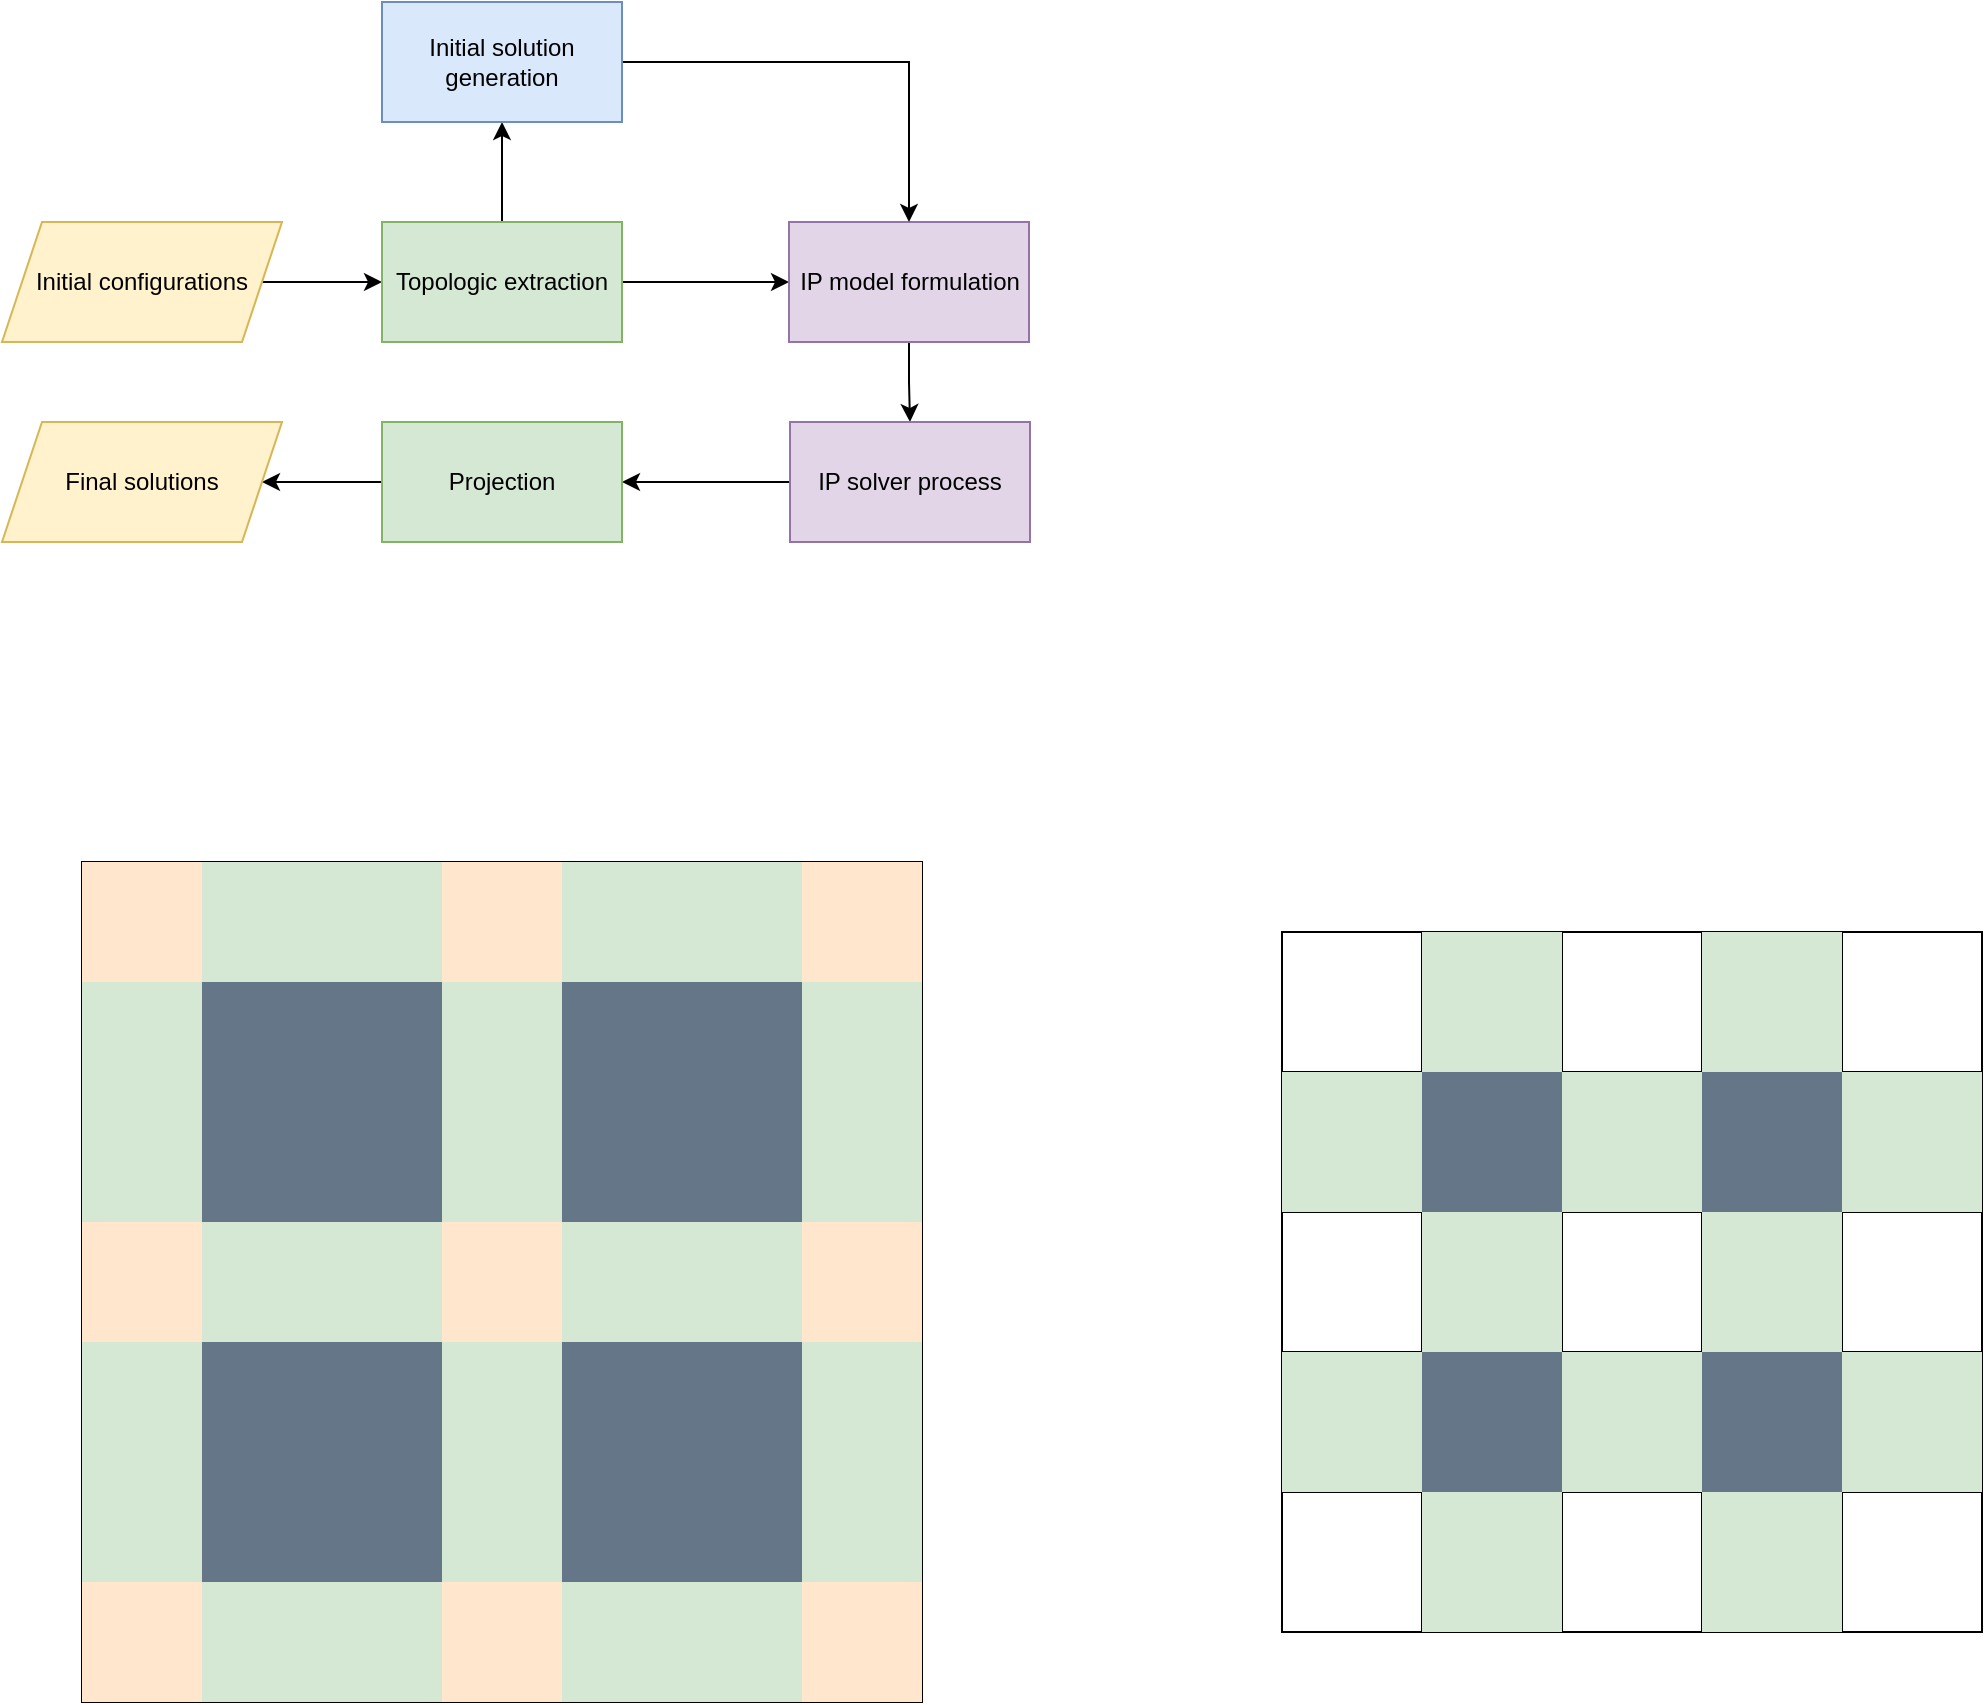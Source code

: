 <mxfile version="14.5.3" type="github">
  <diagram id="I2StB4HqvmvGapNNE5oy" name="Page-1">
    <mxGraphModel dx="1176" dy="695" grid="1" gridSize="10" guides="1" tooltips="1" connect="1" arrows="1" fold="1" page="1" pageScale="1" pageWidth="827" pageHeight="1169" math="0" shadow="0">
      <root>
        <mxCell id="0" />
        <mxCell id="1" parent="0" />
        <mxCell id="PMEJsE3CoTqAWys0NIsd-4" style="edgeStyle=orthogonalEdgeStyle;rounded=0;orthogonalLoop=1;jettySize=auto;html=1;exitX=1;exitY=0.5;exitDx=0;exitDy=0;entryX=0;entryY=0.5;entryDx=0;entryDy=0;" parent="1" source="PMEJsE3CoTqAWys0NIsd-5" target="PMEJsE3CoTqAWys0NIsd-2" edge="1">
          <mxGeometry relative="1" as="geometry">
            <mxPoint x="170" y="360" as="sourcePoint" />
          </mxGeometry>
        </mxCell>
        <mxCell id="PMEJsE3CoTqAWys0NIsd-7" value="" style="edgeStyle=orthogonalEdgeStyle;rounded=0;orthogonalLoop=1;jettySize=auto;html=1;" parent="1" source="PMEJsE3CoTqAWys0NIsd-2" target="PMEJsE3CoTqAWys0NIsd-6" edge="1">
          <mxGeometry relative="1" as="geometry" />
        </mxCell>
        <mxCell id="PMEJsE3CoTqAWys0NIsd-10" value="" style="edgeStyle=orthogonalEdgeStyle;rounded=0;orthogonalLoop=1;jettySize=auto;html=1;" parent="1" source="PMEJsE3CoTqAWys0NIsd-2" target="PMEJsE3CoTqAWys0NIsd-9" edge="1">
          <mxGeometry relative="1" as="geometry" />
        </mxCell>
        <mxCell id="PMEJsE3CoTqAWys0NIsd-2" value="Topologic extraction" style="rounded=0;whiteSpace=wrap;html=1;fillColor=#d5e8d4;strokeColor=#82b366;" parent="1" vertex="1">
          <mxGeometry x="210" y="330" width="120" height="60" as="geometry" />
        </mxCell>
        <mxCell id="PMEJsE3CoTqAWys0NIsd-5" value="Initial configurations" style="shape=parallelogram;perimeter=parallelogramPerimeter;whiteSpace=wrap;html=1;fixedSize=1;fillColor=#fff2cc;strokeColor=#d6b656;" parent="1" vertex="1">
          <mxGeometry x="20" y="330" width="140" height="60" as="geometry" />
        </mxCell>
        <mxCell id="PMEJsE3CoTqAWys0NIsd-13" value="" style="edgeStyle=orthogonalEdgeStyle;rounded=0;orthogonalLoop=1;jettySize=auto;html=1;" parent="1" source="PMEJsE3CoTqAWys0NIsd-6" target="PMEJsE3CoTqAWys0NIsd-12" edge="1">
          <mxGeometry relative="1" as="geometry" />
        </mxCell>
        <mxCell id="PMEJsE3CoTqAWys0NIsd-6" value="IP model formulation" style="rounded=0;whiteSpace=wrap;html=1;fillColor=#e1d5e7;strokeColor=#9673a6;" parent="1" vertex="1">
          <mxGeometry x="413.5" y="330" width="120" height="60" as="geometry" />
        </mxCell>
        <mxCell id="PMEJsE3CoTqAWys0NIsd-11" style="edgeStyle=orthogonalEdgeStyle;rounded=0;orthogonalLoop=1;jettySize=auto;html=1;exitX=1;exitY=0.5;exitDx=0;exitDy=0;entryX=0.5;entryY=0;entryDx=0;entryDy=0;" parent="1" source="PMEJsE3CoTqAWys0NIsd-9" target="PMEJsE3CoTqAWys0NIsd-6" edge="1">
          <mxGeometry relative="1" as="geometry" />
        </mxCell>
        <mxCell id="PMEJsE3CoTqAWys0NIsd-9" value="Initial solution generation" style="whiteSpace=wrap;html=1;rounded=0;fillColor=#dae8fc;strokeColor=#6c8ebf;" parent="1" vertex="1">
          <mxGeometry x="210" y="220" width="120" height="60" as="geometry" />
        </mxCell>
        <mxCell id="PMEJsE3CoTqAWys0NIsd-18" value="" style="edgeStyle=orthogonalEdgeStyle;rounded=0;orthogonalLoop=1;jettySize=auto;html=1;" parent="1" source="PMEJsE3CoTqAWys0NIsd-12" target="PMEJsE3CoTqAWys0NIsd-14" edge="1">
          <mxGeometry relative="1" as="geometry" />
        </mxCell>
        <mxCell id="PMEJsE3CoTqAWys0NIsd-12" value="IP solver process" style="whiteSpace=wrap;html=1;rounded=0;fillColor=#e1d5e7;strokeColor=#9673a6;" parent="1" vertex="1">
          <mxGeometry x="414" y="430" width="120" height="60" as="geometry" />
        </mxCell>
        <mxCell id="PMEJsE3CoTqAWys0NIsd-17" value="" style="edgeStyle=orthogonalEdgeStyle;rounded=0;orthogonalLoop=1;jettySize=auto;html=1;" parent="1" source="PMEJsE3CoTqAWys0NIsd-14" target="PMEJsE3CoTqAWys0NIsd-16" edge="1">
          <mxGeometry relative="1" as="geometry" />
        </mxCell>
        <mxCell id="PMEJsE3CoTqAWys0NIsd-14" value="Projection" style="whiteSpace=wrap;html=1;rounded=0;fillColor=#d5e8d4;strokeColor=#82b366;" parent="1" vertex="1">
          <mxGeometry x="210" y="430" width="120" height="60" as="geometry" />
        </mxCell>
        <mxCell id="PMEJsE3CoTqAWys0NIsd-16" value="Final solutions" style="shape=parallelogram;perimeter=parallelogramPerimeter;whiteSpace=wrap;html=1;fixedSize=1;rounded=0;fillColor=#fff2cc;strokeColor=#d6b656;" parent="1" vertex="1">
          <mxGeometry x="20" y="430" width="140" height="60" as="geometry" />
        </mxCell>
        <mxCell id="oNIAzY-AN2ZQxvYKMyRC-1" value="" style="shape=table;html=1;whiteSpace=wrap;startSize=0;container=1;collapsible=0;childLayout=tableLayout;" vertex="1" parent="1">
          <mxGeometry x="60" y="650" width="420" height="420" as="geometry" />
        </mxCell>
        <mxCell id="oNIAzY-AN2ZQxvYKMyRC-2" value="" style="shape=partialRectangle;html=1;whiteSpace=wrap;collapsible=0;dropTarget=0;pointerEvents=0;fillColor=none;top=0;left=0;bottom=0;right=0;points=[[0,0.5],[1,0.5]];portConstraint=eastwest;" vertex="1" parent="oNIAzY-AN2ZQxvYKMyRC-1">
          <mxGeometry width="420" height="60" as="geometry" />
        </mxCell>
        <mxCell id="oNIAzY-AN2ZQxvYKMyRC-3" value="" style="shape=partialRectangle;html=1;whiteSpace=wrap;connectable=0;overflow=hidden;fillColor=#ffe6cc;top=0;left=0;bottom=0;right=0;strokeColor=#d79b00;" vertex="1" parent="oNIAzY-AN2ZQxvYKMyRC-2">
          <mxGeometry width="60" height="60" as="geometry" />
        </mxCell>
        <mxCell id="oNIAzY-AN2ZQxvYKMyRC-4" value="" style="shape=partialRectangle;html=1;whiteSpace=wrap;connectable=0;overflow=hidden;fillColor=#d5e8d4;top=0;left=0;bottom=0;right=0;strokeColor=#82b366;" vertex="1" parent="oNIAzY-AN2ZQxvYKMyRC-2">
          <mxGeometry x="60" width="60" height="60" as="geometry" />
        </mxCell>
        <mxCell id="oNIAzY-AN2ZQxvYKMyRC-5" value="" style="shape=partialRectangle;html=1;whiteSpace=wrap;connectable=0;overflow=hidden;fillColor=#d5e8d4;top=0;left=0;bottom=0;right=0;strokeColor=#82b366;" vertex="1" parent="oNIAzY-AN2ZQxvYKMyRC-2">
          <mxGeometry x="120" width="60" height="60" as="geometry" />
        </mxCell>
        <mxCell id="oNIAzY-AN2ZQxvYKMyRC-6" value="" style="shape=partialRectangle;html=1;whiteSpace=wrap;connectable=0;overflow=hidden;fillColor=#ffe6cc;top=0;left=0;bottom=0;right=0;strokeColor=#d79b00;" vertex="1" parent="oNIAzY-AN2ZQxvYKMyRC-2">
          <mxGeometry x="180" width="60" height="60" as="geometry" />
        </mxCell>
        <mxCell id="oNIAzY-AN2ZQxvYKMyRC-7" value="" style="shape=partialRectangle;html=1;whiteSpace=wrap;connectable=0;overflow=hidden;fillColor=#d5e8d4;top=0;left=0;bottom=0;right=0;strokeColor=#82b366;" vertex="1" parent="oNIAzY-AN2ZQxvYKMyRC-2">
          <mxGeometry x="240" width="60" height="60" as="geometry" />
        </mxCell>
        <mxCell id="oNIAzY-AN2ZQxvYKMyRC-8" value="" style="shape=partialRectangle;html=1;whiteSpace=wrap;connectable=0;overflow=hidden;fillColor=#d5e8d4;top=0;left=0;bottom=0;right=0;strokeColor=#82b366;" vertex="1" parent="oNIAzY-AN2ZQxvYKMyRC-2">
          <mxGeometry x="300" width="60" height="60" as="geometry" />
        </mxCell>
        <mxCell id="oNIAzY-AN2ZQxvYKMyRC-9" value="" style="shape=partialRectangle;html=1;whiteSpace=wrap;connectable=0;overflow=hidden;fillColor=#ffe6cc;top=0;left=0;bottom=0;right=0;strokeColor=#d79b00;" vertex="1" parent="oNIAzY-AN2ZQxvYKMyRC-2">
          <mxGeometry x="360" width="60" height="60" as="geometry" />
        </mxCell>
        <mxCell id="oNIAzY-AN2ZQxvYKMyRC-10" value="" style="shape=partialRectangle;html=1;whiteSpace=wrap;collapsible=0;dropTarget=0;pointerEvents=0;fillColor=none;top=0;left=0;bottom=0;right=0;points=[[0,0.5],[1,0.5]];portConstraint=eastwest;" vertex="1" parent="oNIAzY-AN2ZQxvYKMyRC-1">
          <mxGeometry y="60" width="420" height="60" as="geometry" />
        </mxCell>
        <mxCell id="oNIAzY-AN2ZQxvYKMyRC-11" value="" style="shape=partialRectangle;html=1;whiteSpace=wrap;connectable=0;overflow=hidden;fillColor=#d5e8d4;top=0;left=0;bottom=0;right=0;strokeColor=#82b366;" vertex="1" parent="oNIAzY-AN2ZQxvYKMyRC-10">
          <mxGeometry width="60" height="60" as="geometry" />
        </mxCell>
        <mxCell id="oNIAzY-AN2ZQxvYKMyRC-12" value="" style="shape=partialRectangle;html=1;whiteSpace=wrap;connectable=0;overflow=hidden;fillColor=#647687;top=0;left=0;bottom=0;right=0;strokeColor=#314354;fontColor=#ffffff;" vertex="1" parent="oNIAzY-AN2ZQxvYKMyRC-10">
          <mxGeometry x="60" width="60" height="60" as="geometry" />
        </mxCell>
        <mxCell id="oNIAzY-AN2ZQxvYKMyRC-13" value="" style="shape=partialRectangle;html=1;whiteSpace=wrap;connectable=0;overflow=hidden;fillColor=#647687;top=0;left=0;bottom=0;right=0;strokeColor=#314354;fontColor=#ffffff;" vertex="1" parent="oNIAzY-AN2ZQxvYKMyRC-10">
          <mxGeometry x="120" width="60" height="60" as="geometry" />
        </mxCell>
        <mxCell id="oNIAzY-AN2ZQxvYKMyRC-14" value="" style="shape=partialRectangle;html=1;whiteSpace=wrap;connectable=0;overflow=hidden;fillColor=#d5e8d4;top=0;left=0;bottom=0;right=0;strokeColor=#82b366;" vertex="1" parent="oNIAzY-AN2ZQxvYKMyRC-10">
          <mxGeometry x="180" width="60" height="60" as="geometry" />
        </mxCell>
        <mxCell id="oNIAzY-AN2ZQxvYKMyRC-15" value="" style="shape=partialRectangle;html=1;whiteSpace=wrap;connectable=0;overflow=hidden;fillColor=#647687;top=0;left=0;bottom=0;right=0;strokeColor=#314354;fontColor=#ffffff;" vertex="1" parent="oNIAzY-AN2ZQxvYKMyRC-10">
          <mxGeometry x="240" width="60" height="60" as="geometry" />
        </mxCell>
        <mxCell id="oNIAzY-AN2ZQxvYKMyRC-16" value="" style="shape=partialRectangle;html=1;whiteSpace=wrap;connectable=0;overflow=hidden;fillColor=#647687;top=0;left=0;bottom=0;right=0;strokeColor=#314354;fontColor=#ffffff;" vertex="1" parent="oNIAzY-AN2ZQxvYKMyRC-10">
          <mxGeometry x="300" width="60" height="60" as="geometry" />
        </mxCell>
        <mxCell id="oNIAzY-AN2ZQxvYKMyRC-17" value="" style="shape=partialRectangle;html=1;whiteSpace=wrap;connectable=0;overflow=hidden;fillColor=#d5e8d4;top=0;left=0;bottom=0;right=0;strokeColor=#82b366;" vertex="1" parent="oNIAzY-AN2ZQxvYKMyRC-10">
          <mxGeometry x="360" width="60" height="60" as="geometry" />
        </mxCell>
        <mxCell id="oNIAzY-AN2ZQxvYKMyRC-18" value="" style="shape=partialRectangle;html=1;whiteSpace=wrap;collapsible=0;dropTarget=0;pointerEvents=0;fillColor=none;top=0;left=0;bottom=0;right=0;points=[[0,0.5],[1,0.5]];portConstraint=eastwest;" vertex="1" parent="oNIAzY-AN2ZQxvYKMyRC-1">
          <mxGeometry y="120" width="420" height="60" as="geometry" />
        </mxCell>
        <mxCell id="oNIAzY-AN2ZQxvYKMyRC-19" value="" style="shape=partialRectangle;html=1;whiteSpace=wrap;connectable=0;overflow=hidden;fillColor=#d5e8d4;top=0;left=0;bottom=0;right=0;strokeColor=#82b366;" vertex="1" parent="oNIAzY-AN2ZQxvYKMyRC-18">
          <mxGeometry width="60" height="60" as="geometry" />
        </mxCell>
        <mxCell id="oNIAzY-AN2ZQxvYKMyRC-20" value="" style="shape=partialRectangle;html=1;whiteSpace=wrap;connectable=0;overflow=hidden;fillColor=#647687;top=0;left=0;bottom=0;right=0;strokeColor=#314354;fontColor=#ffffff;" vertex="1" parent="oNIAzY-AN2ZQxvYKMyRC-18">
          <mxGeometry x="60" width="60" height="60" as="geometry" />
        </mxCell>
        <mxCell id="oNIAzY-AN2ZQxvYKMyRC-21" value="" style="shape=partialRectangle;html=1;whiteSpace=wrap;connectable=0;overflow=hidden;fillColor=#647687;top=0;left=0;bottom=0;right=0;strokeColor=#314354;fontColor=#ffffff;" vertex="1" parent="oNIAzY-AN2ZQxvYKMyRC-18">
          <mxGeometry x="120" width="60" height="60" as="geometry" />
        </mxCell>
        <mxCell id="oNIAzY-AN2ZQxvYKMyRC-22" value="" style="shape=partialRectangle;html=1;whiteSpace=wrap;connectable=0;overflow=hidden;fillColor=#d5e8d4;top=0;left=0;bottom=0;right=0;strokeColor=#82b366;" vertex="1" parent="oNIAzY-AN2ZQxvYKMyRC-18">
          <mxGeometry x="180" width="60" height="60" as="geometry" />
        </mxCell>
        <mxCell id="oNIAzY-AN2ZQxvYKMyRC-23" value="" style="shape=partialRectangle;html=1;whiteSpace=wrap;connectable=0;overflow=hidden;fillColor=#647687;top=0;left=0;bottom=0;right=0;strokeColor=#314354;fontColor=#ffffff;" vertex="1" parent="oNIAzY-AN2ZQxvYKMyRC-18">
          <mxGeometry x="240" width="60" height="60" as="geometry" />
        </mxCell>
        <mxCell id="oNIAzY-AN2ZQxvYKMyRC-24" value="" style="shape=partialRectangle;html=1;whiteSpace=wrap;connectable=0;overflow=hidden;fillColor=#647687;top=0;left=0;bottom=0;right=0;strokeColor=#314354;fontColor=#ffffff;" vertex="1" parent="oNIAzY-AN2ZQxvYKMyRC-18">
          <mxGeometry x="300" width="60" height="60" as="geometry" />
        </mxCell>
        <mxCell id="oNIAzY-AN2ZQxvYKMyRC-25" value="" style="shape=partialRectangle;html=1;whiteSpace=wrap;connectable=0;overflow=hidden;fillColor=#d5e8d4;top=0;left=0;bottom=0;right=0;strokeColor=#82b366;" vertex="1" parent="oNIAzY-AN2ZQxvYKMyRC-18">
          <mxGeometry x="360" width="60" height="60" as="geometry" />
        </mxCell>
        <mxCell id="oNIAzY-AN2ZQxvYKMyRC-26" value="" style="shape=partialRectangle;html=1;whiteSpace=wrap;collapsible=0;dropTarget=0;pointerEvents=0;fillColor=none;top=0;left=0;bottom=0;right=0;points=[[0,0.5],[1,0.5]];portConstraint=eastwest;" vertex="1" parent="oNIAzY-AN2ZQxvYKMyRC-1">
          <mxGeometry y="180" width="420" height="60" as="geometry" />
        </mxCell>
        <mxCell id="oNIAzY-AN2ZQxvYKMyRC-27" value="" style="shape=partialRectangle;html=1;whiteSpace=wrap;connectable=0;overflow=hidden;fillColor=#ffe6cc;top=0;left=0;bottom=0;right=0;strokeColor=#d79b00;" vertex="1" parent="oNIAzY-AN2ZQxvYKMyRC-26">
          <mxGeometry width="60" height="60" as="geometry" />
        </mxCell>
        <mxCell id="oNIAzY-AN2ZQxvYKMyRC-28" value="" style="shape=partialRectangle;html=1;whiteSpace=wrap;connectable=0;overflow=hidden;fillColor=#d5e8d4;top=0;left=0;bottom=0;right=0;strokeColor=#82b366;" vertex="1" parent="oNIAzY-AN2ZQxvYKMyRC-26">
          <mxGeometry x="60" width="60" height="60" as="geometry" />
        </mxCell>
        <mxCell id="oNIAzY-AN2ZQxvYKMyRC-29" value="" style="shape=partialRectangle;html=1;whiteSpace=wrap;connectable=0;overflow=hidden;fillColor=#d5e8d4;top=0;left=0;bottom=0;right=0;strokeColor=#82b366;" vertex="1" parent="oNIAzY-AN2ZQxvYKMyRC-26">
          <mxGeometry x="120" width="60" height="60" as="geometry" />
        </mxCell>
        <mxCell id="oNIAzY-AN2ZQxvYKMyRC-30" value="" style="shape=partialRectangle;html=1;whiteSpace=wrap;connectable=0;overflow=hidden;fillColor=#ffe6cc;top=0;left=0;bottom=0;right=0;strokeColor=#d79b00;" vertex="1" parent="oNIAzY-AN2ZQxvYKMyRC-26">
          <mxGeometry x="180" width="60" height="60" as="geometry" />
        </mxCell>
        <mxCell id="oNIAzY-AN2ZQxvYKMyRC-31" value="" style="shape=partialRectangle;html=1;whiteSpace=wrap;connectable=0;overflow=hidden;fillColor=#d5e8d4;top=0;left=0;bottom=0;right=0;strokeColor=#82b366;" vertex="1" parent="oNIAzY-AN2ZQxvYKMyRC-26">
          <mxGeometry x="240" width="60" height="60" as="geometry" />
        </mxCell>
        <mxCell id="oNIAzY-AN2ZQxvYKMyRC-32" value="" style="shape=partialRectangle;html=1;whiteSpace=wrap;connectable=0;overflow=hidden;fillColor=#d5e8d4;top=0;left=0;bottom=0;right=0;strokeColor=#82b366;" vertex="1" parent="oNIAzY-AN2ZQxvYKMyRC-26">
          <mxGeometry x="300" width="60" height="60" as="geometry" />
        </mxCell>
        <mxCell id="oNIAzY-AN2ZQxvYKMyRC-33" value="" style="shape=partialRectangle;html=1;whiteSpace=wrap;connectable=0;overflow=hidden;fillColor=#ffe6cc;top=0;left=0;bottom=0;right=0;strokeColor=#d79b00;" vertex="1" parent="oNIAzY-AN2ZQxvYKMyRC-26">
          <mxGeometry x="360" width="60" height="60" as="geometry" />
        </mxCell>
        <mxCell id="oNIAzY-AN2ZQxvYKMyRC-34" value="" style="shape=partialRectangle;html=1;whiteSpace=wrap;collapsible=0;dropTarget=0;pointerEvents=0;fillColor=none;top=0;left=0;bottom=0;right=0;points=[[0,0.5],[1,0.5]];portConstraint=eastwest;" vertex="1" parent="oNIAzY-AN2ZQxvYKMyRC-1">
          <mxGeometry y="240" width="420" height="60" as="geometry" />
        </mxCell>
        <mxCell id="oNIAzY-AN2ZQxvYKMyRC-35" value="" style="shape=partialRectangle;html=1;whiteSpace=wrap;connectable=0;overflow=hidden;fillColor=#d5e8d4;top=0;left=0;bottom=0;right=0;strokeColor=#82b366;" vertex="1" parent="oNIAzY-AN2ZQxvYKMyRC-34">
          <mxGeometry width="60" height="60" as="geometry" />
        </mxCell>
        <mxCell id="oNIAzY-AN2ZQxvYKMyRC-36" value="" style="shape=partialRectangle;html=1;whiteSpace=wrap;connectable=0;overflow=hidden;fillColor=#647687;top=0;left=0;bottom=0;right=0;strokeColor=#314354;fontColor=#ffffff;" vertex="1" parent="oNIAzY-AN2ZQxvYKMyRC-34">
          <mxGeometry x="60" width="60" height="60" as="geometry" />
        </mxCell>
        <mxCell id="oNIAzY-AN2ZQxvYKMyRC-37" value="" style="shape=partialRectangle;html=1;whiteSpace=wrap;connectable=0;overflow=hidden;fillColor=#647687;top=0;left=0;bottom=0;right=0;strokeColor=#314354;fontColor=#ffffff;" vertex="1" parent="oNIAzY-AN2ZQxvYKMyRC-34">
          <mxGeometry x="120" width="60" height="60" as="geometry" />
        </mxCell>
        <mxCell id="oNIAzY-AN2ZQxvYKMyRC-38" value="" style="shape=partialRectangle;html=1;whiteSpace=wrap;connectable=0;overflow=hidden;fillColor=#d5e8d4;top=0;left=0;bottom=0;right=0;strokeColor=#82b366;" vertex="1" parent="oNIAzY-AN2ZQxvYKMyRC-34">
          <mxGeometry x="180" width="60" height="60" as="geometry" />
        </mxCell>
        <mxCell id="oNIAzY-AN2ZQxvYKMyRC-39" value="" style="shape=partialRectangle;html=1;whiteSpace=wrap;connectable=0;overflow=hidden;fillColor=#647687;top=0;left=0;bottom=0;right=0;strokeColor=#314354;fontColor=#ffffff;" vertex="1" parent="oNIAzY-AN2ZQxvYKMyRC-34">
          <mxGeometry x="240" width="60" height="60" as="geometry" />
        </mxCell>
        <mxCell id="oNIAzY-AN2ZQxvYKMyRC-40" value="" style="shape=partialRectangle;html=1;whiteSpace=wrap;connectable=0;overflow=hidden;fillColor=#647687;top=0;left=0;bottom=0;right=0;strokeColor=#314354;fontColor=#ffffff;" vertex="1" parent="oNIAzY-AN2ZQxvYKMyRC-34">
          <mxGeometry x="300" width="60" height="60" as="geometry" />
        </mxCell>
        <mxCell id="oNIAzY-AN2ZQxvYKMyRC-41" value="" style="shape=partialRectangle;html=1;whiteSpace=wrap;connectable=0;overflow=hidden;fillColor=#d5e8d4;top=0;left=0;bottom=0;right=0;strokeColor=#82b366;" vertex="1" parent="oNIAzY-AN2ZQxvYKMyRC-34">
          <mxGeometry x="360" width="60" height="60" as="geometry" />
        </mxCell>
        <mxCell id="oNIAzY-AN2ZQxvYKMyRC-42" value="" style="shape=partialRectangle;html=1;whiteSpace=wrap;collapsible=0;dropTarget=0;pointerEvents=0;fillColor=none;top=0;left=0;bottom=0;right=0;points=[[0,0.5],[1,0.5]];portConstraint=eastwest;" vertex="1" parent="oNIAzY-AN2ZQxvYKMyRC-1">
          <mxGeometry y="300" width="420" height="60" as="geometry" />
        </mxCell>
        <mxCell id="oNIAzY-AN2ZQxvYKMyRC-43" value="" style="shape=partialRectangle;html=1;whiteSpace=wrap;connectable=0;overflow=hidden;fillColor=#d5e8d4;top=0;left=0;bottom=0;right=0;strokeColor=#82b366;" vertex="1" parent="oNIAzY-AN2ZQxvYKMyRC-42">
          <mxGeometry width="60" height="60" as="geometry" />
        </mxCell>
        <mxCell id="oNIAzY-AN2ZQxvYKMyRC-44" value="" style="shape=partialRectangle;html=1;whiteSpace=wrap;connectable=0;overflow=hidden;fillColor=#647687;top=0;left=0;bottom=0;right=0;strokeColor=#314354;fontColor=#ffffff;" vertex="1" parent="oNIAzY-AN2ZQxvYKMyRC-42">
          <mxGeometry x="60" width="60" height="60" as="geometry" />
        </mxCell>
        <mxCell id="oNIAzY-AN2ZQxvYKMyRC-45" value="" style="shape=partialRectangle;html=1;whiteSpace=wrap;connectable=0;overflow=hidden;fillColor=#647687;top=0;left=0;bottom=0;right=0;strokeColor=#314354;fontColor=#ffffff;" vertex="1" parent="oNIAzY-AN2ZQxvYKMyRC-42">
          <mxGeometry x="120" width="60" height="60" as="geometry" />
        </mxCell>
        <mxCell id="oNIAzY-AN2ZQxvYKMyRC-46" value="" style="shape=partialRectangle;html=1;whiteSpace=wrap;connectable=0;overflow=hidden;fillColor=#d5e8d4;top=0;left=0;bottom=0;right=0;strokeColor=#82b366;" vertex="1" parent="oNIAzY-AN2ZQxvYKMyRC-42">
          <mxGeometry x="180" width="60" height="60" as="geometry" />
        </mxCell>
        <mxCell id="oNIAzY-AN2ZQxvYKMyRC-47" value="" style="shape=partialRectangle;html=1;whiteSpace=wrap;connectable=0;overflow=hidden;fillColor=#647687;top=0;left=0;bottom=0;right=0;strokeColor=#314354;fontColor=#ffffff;" vertex="1" parent="oNIAzY-AN2ZQxvYKMyRC-42">
          <mxGeometry x="240" width="60" height="60" as="geometry" />
        </mxCell>
        <mxCell id="oNIAzY-AN2ZQxvYKMyRC-48" value="" style="shape=partialRectangle;html=1;whiteSpace=wrap;connectable=0;overflow=hidden;fillColor=#647687;top=0;left=0;bottom=0;right=0;strokeColor=#314354;fontColor=#ffffff;" vertex="1" parent="oNIAzY-AN2ZQxvYKMyRC-42">
          <mxGeometry x="300" width="60" height="60" as="geometry" />
        </mxCell>
        <mxCell id="oNIAzY-AN2ZQxvYKMyRC-49" value="" style="shape=partialRectangle;html=1;whiteSpace=wrap;connectable=0;overflow=hidden;fillColor=#d5e8d4;top=0;left=0;bottom=0;right=0;strokeColor=#82b366;" vertex="1" parent="oNIAzY-AN2ZQxvYKMyRC-42">
          <mxGeometry x="360" width="60" height="60" as="geometry" />
        </mxCell>
        <mxCell id="oNIAzY-AN2ZQxvYKMyRC-50" value="" style="shape=partialRectangle;html=1;whiteSpace=wrap;collapsible=0;dropTarget=0;pointerEvents=0;fillColor=none;top=0;left=0;bottom=0;right=0;points=[[0,0.5],[1,0.5]];portConstraint=eastwest;" vertex="1" parent="oNIAzY-AN2ZQxvYKMyRC-1">
          <mxGeometry y="360" width="420" height="60" as="geometry" />
        </mxCell>
        <mxCell id="oNIAzY-AN2ZQxvYKMyRC-51" value="" style="shape=partialRectangle;html=1;whiteSpace=wrap;connectable=0;overflow=hidden;fillColor=#ffe6cc;top=0;left=0;bottom=0;right=0;strokeColor=#d79b00;" vertex="1" parent="oNIAzY-AN2ZQxvYKMyRC-50">
          <mxGeometry width="60" height="60" as="geometry" />
        </mxCell>
        <mxCell id="oNIAzY-AN2ZQxvYKMyRC-52" value="" style="shape=partialRectangle;html=1;whiteSpace=wrap;connectable=0;overflow=hidden;fillColor=#d5e8d4;top=0;left=0;bottom=0;right=0;strokeColor=#82b366;" vertex="1" parent="oNIAzY-AN2ZQxvYKMyRC-50">
          <mxGeometry x="60" width="60" height="60" as="geometry" />
        </mxCell>
        <mxCell id="oNIAzY-AN2ZQxvYKMyRC-53" value="" style="shape=partialRectangle;html=1;whiteSpace=wrap;connectable=0;overflow=hidden;fillColor=#d5e8d4;top=0;left=0;bottom=0;right=0;strokeColor=#82b366;" vertex="1" parent="oNIAzY-AN2ZQxvYKMyRC-50">
          <mxGeometry x="120" width="60" height="60" as="geometry" />
        </mxCell>
        <mxCell id="oNIAzY-AN2ZQxvYKMyRC-54" value="" style="shape=partialRectangle;html=1;whiteSpace=wrap;connectable=0;overflow=hidden;fillColor=#ffe6cc;top=0;left=0;bottom=0;right=0;strokeColor=#d79b00;" vertex="1" parent="oNIAzY-AN2ZQxvYKMyRC-50">
          <mxGeometry x="180" width="60" height="60" as="geometry" />
        </mxCell>
        <mxCell id="oNIAzY-AN2ZQxvYKMyRC-55" value="" style="shape=partialRectangle;html=1;whiteSpace=wrap;connectable=0;overflow=hidden;fillColor=#d5e8d4;top=0;left=0;bottom=0;right=0;strokeColor=#82b366;" vertex="1" parent="oNIAzY-AN2ZQxvYKMyRC-50">
          <mxGeometry x="240" width="60" height="60" as="geometry" />
        </mxCell>
        <mxCell id="oNIAzY-AN2ZQxvYKMyRC-56" value="" style="shape=partialRectangle;html=1;whiteSpace=wrap;connectable=0;overflow=hidden;fillColor=#d5e8d4;top=0;left=0;bottom=0;right=0;strokeColor=#82b366;" vertex="1" parent="oNIAzY-AN2ZQxvYKMyRC-50">
          <mxGeometry x="300" width="60" height="60" as="geometry" />
        </mxCell>
        <mxCell id="oNIAzY-AN2ZQxvYKMyRC-57" value="" style="shape=partialRectangle;html=1;whiteSpace=wrap;connectable=0;overflow=hidden;fillColor=#ffe6cc;top=0;left=0;bottom=0;right=0;strokeColor=#d79b00;" vertex="1" parent="oNIAzY-AN2ZQxvYKMyRC-50">
          <mxGeometry x="360" width="60" height="60" as="geometry" />
        </mxCell>
        <mxCell id="oNIAzY-AN2ZQxvYKMyRC-58" value="" style="shape=table;html=1;whiteSpace=wrap;startSize=0;container=1;collapsible=0;childLayout=tableLayout;" vertex="1" parent="1">
          <mxGeometry x="660" y="685" width="350" height="350" as="geometry" />
        </mxCell>
        <mxCell id="oNIAzY-AN2ZQxvYKMyRC-59" value="" style="shape=partialRectangle;html=1;whiteSpace=wrap;collapsible=0;dropTarget=0;pointerEvents=0;fillColor=none;top=0;left=0;bottom=0;right=0;points=[[0,0.5],[1,0.5]];portConstraint=eastwest;" vertex="1" parent="oNIAzY-AN2ZQxvYKMyRC-58">
          <mxGeometry width="350" height="70" as="geometry" />
        </mxCell>
        <mxCell id="oNIAzY-AN2ZQxvYKMyRC-60" value="" style="shape=partialRectangle;html=1;whiteSpace=wrap;connectable=0;overflow=hidden;fillColor=none;top=0;left=0;bottom=0;right=0;" vertex="1" parent="oNIAzY-AN2ZQxvYKMyRC-59">
          <mxGeometry width="70" height="70" as="geometry" />
        </mxCell>
        <mxCell id="oNIAzY-AN2ZQxvYKMyRC-61" value="" style="shape=partialRectangle;html=1;whiteSpace=wrap;connectable=0;overflow=hidden;fillColor=#d5e8d4;top=0;left=0;bottom=0;right=0;strokeColor=#82b366;" vertex="1" parent="oNIAzY-AN2ZQxvYKMyRC-59">
          <mxGeometry x="70" width="70" height="70" as="geometry" />
        </mxCell>
        <mxCell id="oNIAzY-AN2ZQxvYKMyRC-62" value="" style="shape=partialRectangle;html=1;whiteSpace=wrap;connectable=0;overflow=hidden;fillColor=none;top=0;left=0;bottom=0;right=0;" vertex="1" parent="oNIAzY-AN2ZQxvYKMyRC-59">
          <mxGeometry x="140" width="70" height="70" as="geometry" />
        </mxCell>
        <mxCell id="oNIAzY-AN2ZQxvYKMyRC-63" value="" style="shape=partialRectangle;html=1;whiteSpace=wrap;connectable=0;overflow=hidden;fillColor=#d5e8d4;top=0;left=0;bottom=0;right=0;strokeColor=#82b366;" vertex="1" parent="oNIAzY-AN2ZQxvYKMyRC-59">
          <mxGeometry x="210" width="70" height="70" as="geometry" />
        </mxCell>
        <mxCell id="oNIAzY-AN2ZQxvYKMyRC-64" value="" style="shape=partialRectangle;html=1;whiteSpace=wrap;connectable=0;overflow=hidden;fillColor=none;top=0;left=0;bottom=0;right=0;" vertex="1" parent="oNIAzY-AN2ZQxvYKMyRC-59">
          <mxGeometry x="280" width="70" height="70" as="geometry" />
        </mxCell>
        <mxCell id="oNIAzY-AN2ZQxvYKMyRC-65" value="" style="shape=partialRectangle;html=1;whiteSpace=wrap;collapsible=0;dropTarget=0;pointerEvents=0;fillColor=none;top=0;left=0;bottom=0;right=0;points=[[0,0.5],[1,0.5]];portConstraint=eastwest;" vertex="1" parent="oNIAzY-AN2ZQxvYKMyRC-58">
          <mxGeometry y="70" width="350" height="70" as="geometry" />
        </mxCell>
        <mxCell id="oNIAzY-AN2ZQxvYKMyRC-66" value="" style="shape=partialRectangle;html=1;whiteSpace=wrap;connectable=0;overflow=hidden;fillColor=#d5e8d4;top=0;left=0;bottom=0;right=0;strokeColor=#82b366;" vertex="1" parent="oNIAzY-AN2ZQxvYKMyRC-65">
          <mxGeometry width="70" height="70" as="geometry" />
        </mxCell>
        <mxCell id="oNIAzY-AN2ZQxvYKMyRC-67" value="" style="shape=partialRectangle;html=1;whiteSpace=wrap;connectable=0;overflow=hidden;fillColor=#647687;top=0;left=0;bottom=0;right=0;strokeColor=#314354;fontColor=#ffffff;" vertex="1" parent="oNIAzY-AN2ZQxvYKMyRC-65">
          <mxGeometry x="70" width="70" height="70" as="geometry" />
        </mxCell>
        <mxCell id="oNIAzY-AN2ZQxvYKMyRC-68" value="" style="shape=partialRectangle;html=1;whiteSpace=wrap;connectable=0;overflow=hidden;fillColor=#d5e8d4;top=0;left=0;bottom=0;right=0;strokeColor=#82b366;" vertex="1" parent="oNIAzY-AN2ZQxvYKMyRC-65">
          <mxGeometry x="140" width="70" height="70" as="geometry" />
        </mxCell>
        <mxCell id="oNIAzY-AN2ZQxvYKMyRC-69" value="" style="shape=partialRectangle;html=1;whiteSpace=wrap;connectable=0;overflow=hidden;fillColor=#647687;top=0;left=0;bottom=0;right=0;strokeColor=#314354;fontColor=#ffffff;" vertex="1" parent="oNIAzY-AN2ZQxvYKMyRC-65">
          <mxGeometry x="210" width="70" height="70" as="geometry" />
        </mxCell>
        <mxCell id="oNIAzY-AN2ZQxvYKMyRC-70" value="" style="shape=partialRectangle;html=1;whiteSpace=wrap;connectable=0;overflow=hidden;fillColor=#d5e8d4;top=0;left=0;bottom=0;right=0;strokeColor=#82b366;" vertex="1" parent="oNIAzY-AN2ZQxvYKMyRC-65">
          <mxGeometry x="280" width="70" height="70" as="geometry" />
        </mxCell>
        <mxCell id="oNIAzY-AN2ZQxvYKMyRC-71" value="" style="shape=partialRectangle;html=1;whiteSpace=wrap;collapsible=0;dropTarget=0;pointerEvents=0;fillColor=none;top=0;left=0;bottom=0;right=0;points=[[0,0.5],[1,0.5]];portConstraint=eastwest;" vertex="1" parent="oNIAzY-AN2ZQxvYKMyRC-58">
          <mxGeometry y="140" width="350" height="70" as="geometry" />
        </mxCell>
        <mxCell id="oNIAzY-AN2ZQxvYKMyRC-72" value="" style="shape=partialRectangle;html=1;whiteSpace=wrap;connectable=0;overflow=hidden;fillColor=none;top=0;left=0;bottom=0;right=0;" vertex="1" parent="oNIAzY-AN2ZQxvYKMyRC-71">
          <mxGeometry width="70" height="70" as="geometry" />
        </mxCell>
        <mxCell id="oNIAzY-AN2ZQxvYKMyRC-73" value="" style="shape=partialRectangle;html=1;whiteSpace=wrap;connectable=0;overflow=hidden;fillColor=#d5e8d4;top=0;left=0;bottom=0;right=0;strokeColor=#82b366;" vertex="1" parent="oNIAzY-AN2ZQxvYKMyRC-71">
          <mxGeometry x="70" width="70" height="70" as="geometry" />
        </mxCell>
        <mxCell id="oNIAzY-AN2ZQxvYKMyRC-74" value="" style="shape=partialRectangle;html=1;whiteSpace=wrap;connectable=0;overflow=hidden;fillColor=none;top=0;left=0;bottom=0;right=0;" vertex="1" parent="oNIAzY-AN2ZQxvYKMyRC-71">
          <mxGeometry x="140" width="70" height="70" as="geometry" />
        </mxCell>
        <mxCell id="oNIAzY-AN2ZQxvYKMyRC-75" value="" style="shape=partialRectangle;html=1;whiteSpace=wrap;connectable=0;overflow=hidden;fillColor=#d5e8d4;top=0;left=0;bottom=0;right=0;strokeColor=#82b366;" vertex="1" parent="oNIAzY-AN2ZQxvYKMyRC-71">
          <mxGeometry x="210" width="70" height="70" as="geometry" />
        </mxCell>
        <mxCell id="oNIAzY-AN2ZQxvYKMyRC-76" value="" style="shape=partialRectangle;html=1;whiteSpace=wrap;connectable=0;overflow=hidden;fillColor=none;top=0;left=0;bottom=0;right=0;" vertex="1" parent="oNIAzY-AN2ZQxvYKMyRC-71">
          <mxGeometry x="280" width="70" height="70" as="geometry" />
        </mxCell>
        <mxCell id="oNIAzY-AN2ZQxvYKMyRC-77" value="" style="shape=partialRectangle;html=1;whiteSpace=wrap;collapsible=0;dropTarget=0;pointerEvents=0;fillColor=none;top=0;left=0;bottom=0;right=0;points=[[0,0.5],[1,0.5]];portConstraint=eastwest;" vertex="1" parent="oNIAzY-AN2ZQxvYKMyRC-58">
          <mxGeometry y="210" width="350" height="70" as="geometry" />
        </mxCell>
        <mxCell id="oNIAzY-AN2ZQxvYKMyRC-78" value="" style="shape=partialRectangle;html=1;whiteSpace=wrap;connectable=0;overflow=hidden;fillColor=#d5e8d4;top=0;left=0;bottom=0;right=0;strokeColor=#82b366;" vertex="1" parent="oNIAzY-AN2ZQxvYKMyRC-77">
          <mxGeometry width="70" height="70" as="geometry" />
        </mxCell>
        <mxCell id="oNIAzY-AN2ZQxvYKMyRC-79" value="" style="shape=partialRectangle;html=1;whiteSpace=wrap;connectable=0;overflow=hidden;fillColor=#647687;top=0;left=0;bottom=0;right=0;strokeColor=#314354;fontColor=#ffffff;" vertex="1" parent="oNIAzY-AN2ZQxvYKMyRC-77">
          <mxGeometry x="70" width="70" height="70" as="geometry" />
        </mxCell>
        <mxCell id="oNIAzY-AN2ZQxvYKMyRC-80" value="" style="shape=partialRectangle;html=1;whiteSpace=wrap;connectable=0;overflow=hidden;fillColor=#d5e8d4;top=0;left=0;bottom=0;right=0;strokeColor=#82b366;" vertex="1" parent="oNIAzY-AN2ZQxvYKMyRC-77">
          <mxGeometry x="140" width="70" height="70" as="geometry" />
        </mxCell>
        <mxCell id="oNIAzY-AN2ZQxvYKMyRC-81" value="" style="shape=partialRectangle;html=1;whiteSpace=wrap;connectable=0;overflow=hidden;fillColor=#647687;top=0;left=0;bottom=0;right=0;strokeColor=#314354;fontColor=#ffffff;" vertex="1" parent="oNIAzY-AN2ZQxvYKMyRC-77">
          <mxGeometry x="210" width="70" height="70" as="geometry" />
        </mxCell>
        <mxCell id="oNIAzY-AN2ZQxvYKMyRC-82" value="" style="shape=partialRectangle;html=1;whiteSpace=wrap;connectable=0;overflow=hidden;fillColor=#d5e8d4;top=0;left=0;bottom=0;right=0;strokeColor=#82b366;" vertex="1" parent="oNIAzY-AN2ZQxvYKMyRC-77">
          <mxGeometry x="280" width="70" height="70" as="geometry" />
        </mxCell>
        <mxCell id="oNIAzY-AN2ZQxvYKMyRC-83" value="" style="shape=partialRectangle;html=1;whiteSpace=wrap;collapsible=0;dropTarget=0;pointerEvents=0;fillColor=none;top=0;left=0;bottom=0;right=0;points=[[0,0.5],[1,0.5]];portConstraint=eastwest;" vertex="1" parent="oNIAzY-AN2ZQxvYKMyRC-58">
          <mxGeometry y="280" width="350" height="70" as="geometry" />
        </mxCell>
        <mxCell id="oNIAzY-AN2ZQxvYKMyRC-84" value="" style="shape=partialRectangle;html=1;whiteSpace=wrap;connectable=0;overflow=hidden;fillColor=none;top=0;left=0;bottom=0;right=0;" vertex="1" parent="oNIAzY-AN2ZQxvYKMyRC-83">
          <mxGeometry width="70" height="70" as="geometry" />
        </mxCell>
        <mxCell id="oNIAzY-AN2ZQxvYKMyRC-85" value="" style="shape=partialRectangle;html=1;whiteSpace=wrap;connectable=0;overflow=hidden;fillColor=#d5e8d4;top=0;left=0;bottom=0;right=0;strokeColor=#82b366;" vertex="1" parent="oNIAzY-AN2ZQxvYKMyRC-83">
          <mxGeometry x="70" width="70" height="70" as="geometry" />
        </mxCell>
        <mxCell id="oNIAzY-AN2ZQxvYKMyRC-86" value="" style="shape=partialRectangle;html=1;whiteSpace=wrap;connectable=0;overflow=hidden;fillColor=none;top=0;left=0;bottom=0;right=0;" vertex="1" parent="oNIAzY-AN2ZQxvYKMyRC-83">
          <mxGeometry x="140" width="70" height="70" as="geometry" />
        </mxCell>
        <mxCell id="oNIAzY-AN2ZQxvYKMyRC-87" value="" style="shape=partialRectangle;html=1;whiteSpace=wrap;connectable=0;overflow=hidden;fillColor=#d5e8d4;top=0;left=0;bottom=0;right=0;strokeColor=#82b366;" vertex="1" parent="oNIAzY-AN2ZQxvYKMyRC-83">
          <mxGeometry x="210" width="70" height="70" as="geometry" />
        </mxCell>
        <mxCell id="oNIAzY-AN2ZQxvYKMyRC-88" value="" style="shape=partialRectangle;html=1;whiteSpace=wrap;connectable=0;overflow=hidden;fillColor=none;top=0;left=0;bottom=0;right=0;" vertex="1" parent="oNIAzY-AN2ZQxvYKMyRC-83">
          <mxGeometry x="280" width="70" height="70" as="geometry" />
        </mxCell>
      </root>
    </mxGraphModel>
  </diagram>
</mxfile>
